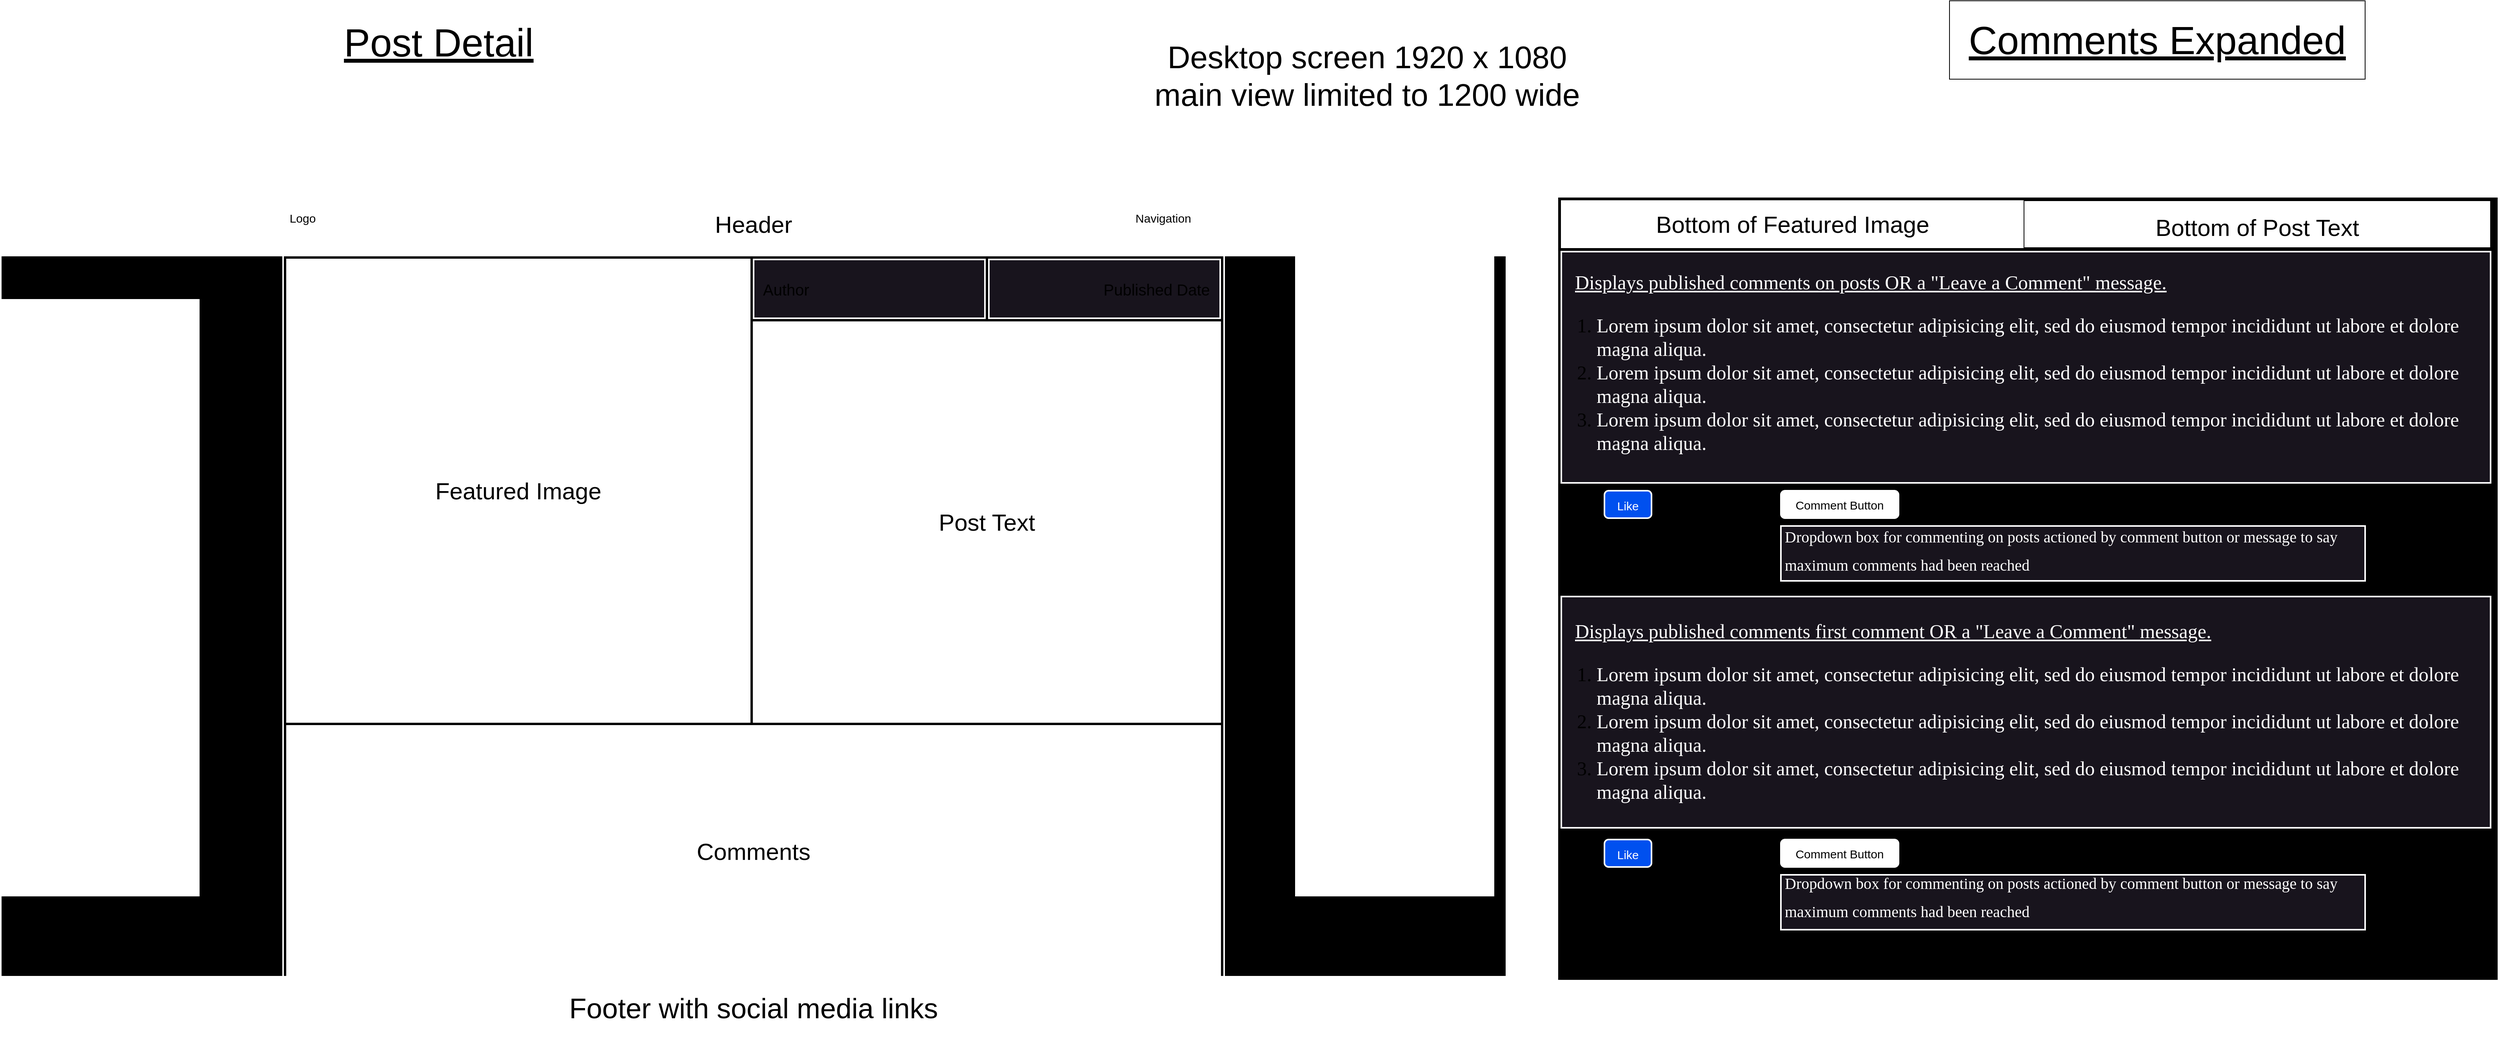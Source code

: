 <mxfile>
    <diagram id="476jkahuOBYTuhZ4lHAv" name="Page-1">
        <mxGraphModel dx="6448" dy="2815" grid="1" gridSize="5" guides="1" tooltips="1" connect="1" arrows="1" fold="1" page="1" pageScale="1" pageWidth="1169" pageHeight="827" math="0" shadow="0">
            <root>
                <mxCell id="0"/>
                <mxCell id="1" parent="0"/>
                <mxCell id="232" value="" style="rounded=0;whiteSpace=wrap;html=1;strokeColor=#FFFFFF;strokeWidth=2;fontSize=40;fillColor=#000000;movable=0;resizable=0;rotatable=0;deletable=0;editable=0;connectable=0;" parent="1" vertex="1">
                    <mxGeometry x="2060" y="-515" width="1200" height="1000" as="geometry"/>
                </mxCell>
                <mxCell id="3" value="" style="rounded=0;whiteSpace=wrap;html=1;movable=0;resizable=0;rotatable=0;deletable=0;editable=0;connectable=0;fillColor=#000000;strokeColor=#FFFFFF;strokeWidth=2;" parent="1" vertex="1">
                    <mxGeometry x="75" y="-520" width="1920" height="1080" as="geometry"/>
                </mxCell>
                <mxCell id="4" value="&lt;font style=&quot;font-size: 30px;&quot;&gt;Header&lt;/font&gt;" style="rounded=0;whiteSpace=wrap;html=1;strokeWidth=2;movable=0;resizable=0;rotatable=0;deletable=0;editable=0;connectable=0;strokeColor=#FFFFFF;" parent="1" vertex="1">
                    <mxGeometry x="75" y="-520" width="1920" height="80" as="geometry"/>
                </mxCell>
                <mxCell id="5" value="&lt;font style=&quot;font-size: 36px;&quot;&gt;Footer with social media links&lt;/font&gt;" style="rounded=0;whiteSpace=wrap;html=1;strokeWidth=2;align=center;verticalAlign=middle;labelPosition=center;verticalLabelPosition=middle;movable=0;resizable=0;rotatable=0;deletable=0;editable=0;connectable=0;strokeColor=#FFFFFF;" parent="1" vertex="1">
                    <mxGeometry x="75" y="480" width="1920" height="80" as="geometry"/>
                </mxCell>
                <mxCell id="6" value="&lt;span style=&quot;font-size: 50px;&quot;&gt;&lt;u&gt;Post Detail&lt;/u&gt;&lt;/span&gt;" style="text;html=1;align=center;verticalAlign=middle;resizable=0;points=[];autosize=1;strokeColor=#FFFFFF;fillColor=default;fontStyle=0;strokeWidth=2;movable=0;rotatable=0;deletable=0;editable=0;connectable=0;" parent="1" vertex="1">
                    <mxGeometry x="500" y="-750" width="265" height="75" as="geometry"/>
                </mxCell>
                <mxCell id="15" value="&lt;font style=&quot;font-size: 15px;&quot;&gt;Logo&lt;/font&gt;" style="whiteSpace=wrap;html=1;aspect=fixed;strokeColor=#FFFFFF;strokeWidth=2;fontSize=100;fillColor=default;verticalAlign=bottom;movable=0;resizable=0;rotatable=0;deletable=0;editable=0;connectable=0;" parent="1" vertex="1">
                    <mxGeometry x="435" y="-505" width="50" height="50" as="geometry"/>
                </mxCell>
                <mxCell id="17" value="&lt;font style=&quot;font-size: 15px;&quot;&gt;Navigation&lt;/font&gt;" style="rounded=0;whiteSpace=wrap;html=1;strokeColor=#FFFFFF;strokeWidth=2;fontSize=100;fillColor=default;gradientColor=none;horizontal=1;verticalAlign=bottom;movable=0;resizable=0;rotatable=0;deletable=0;editable=0;connectable=0;" parent="1" vertex="1">
                    <mxGeometry x="1480" y="-505" width="155" height="50" as="geometry"/>
                </mxCell>
                <mxCell id="18" value="&lt;span style=&quot;font-size: 40px;&quot;&gt;Desktop screen 1920 x 1080&lt;br&gt;&lt;div style=&quot;&quot;&gt;&lt;span style=&quot;background-color: initial;&quot;&gt;main view limited to 1200 wide&lt;/span&gt;&lt;/div&gt;&lt;/span&gt;" style="text;html=1;strokeColor=#FFFFFF;fillColor=default;align=center;verticalAlign=middle;whiteSpace=wrap;rounded=0;fontSize=30;strokeWidth=2;perimeterSpacing=0;movable=0;resizable=0;rotatable=0;deletable=0;editable=0;connectable=0;" parent="1" vertex="1">
                    <mxGeometry x="1440" y="-760" width="755" height="180" as="geometry"/>
                </mxCell>
                <mxCell id="128" value="" style="rounded=0;whiteSpace=wrap;html=1;strokeColor=#FFFFFF;strokeWidth=2;fontSize=30;movable=0;resizable=0;rotatable=0;deletable=0;editable=0;connectable=0;fillColor=#000000;" parent="1" vertex="1">
                    <mxGeometry x="435" y="-440" width="1200" height="920" as="geometry"/>
                </mxCell>
                <mxCell id="142" value="Featured Image" style="whiteSpace=wrap;html=1;aspect=fixed;strokeColor=#FFFFFF;strokeWidth=2;fontSize=30;movable=0;resizable=0;rotatable=0;deletable=0;editable=0;connectable=0;" parent="1" vertex="1">
                    <mxGeometry x="440" y="-435" width="590" height="590" as="geometry"/>
                </mxCell>
                <mxCell id="145" value="Post Text" style="rounded=0;whiteSpace=wrap;html=1;strokeColor=#FFFFFF;strokeWidth=2;fontSize=30;movable=0;resizable=0;rotatable=0;deletable=0;editable=0;connectable=0;" parent="1" vertex="1">
                    <mxGeometry x="1035" y="-355" width="595" height="510" as="geometry"/>
                </mxCell>
                <mxCell id="179" value="&lt;font style=&quot;font-size: 30px;&quot;&gt;Comments&lt;/font&gt;" style="rounded=0;whiteSpace=wrap;html=1;movable=0;resizable=0;rotatable=0;deletable=0;editable=0;connectable=0;strokeWidth=2;strokeColor=#FFFFFF;" parent="1" vertex="1">
                    <mxGeometry x="440" y="160" width="1190" height="320" as="geometry"/>
                </mxCell>
                <mxCell id="216" value="&lt;font style=&quot;font-size: 30px;&quot;&gt;Bottom of Featured Image&lt;/font&gt;" style="rounded=0;whiteSpace=wrap;html=1;strokeColor=#FFFFFF;strokeWidth=1;fontSize=15;verticalAlign=middle;movable=0;resizable=0;rotatable=0;deletable=0;editable=0;connectable=0;" parent="1" vertex="1">
                    <mxGeometry x="2065" y="-510" width="590" height="60" as="geometry"/>
                </mxCell>
                <mxCell id="217" value="&lt;span style=&quot;color: rgba(0, 0, 0, 0); font-family: monospace; font-size: 0px; text-align: start;&quot;&gt;Number of Likes&lt;/span&gt;" style="text;html=1;strokeColor=none;fillColor=none;align=center;verticalAlign=middle;whiteSpace=wrap;rounded=0;strokeWidth=2;fontSize=20;fontColor=#FFFFFF;movable=0;resizable=0;rotatable=0;deletable=0;editable=0;connectable=0;" parent="1" vertex="1">
                    <mxGeometry x="2700" y="500" width="60" height="30" as="geometry"/>
                </mxCell>
                <mxCell id="218" value="&lt;font style=&quot;font-size: 15px;&quot;&gt;Like&lt;/font&gt;" style="rounded=1;whiteSpace=wrap;html=1;strokeColor=#FFFFFF;strokeWidth=2;fontSize=30;fillColor=#0050ef;fontColor=#ffffff;verticalAlign=bottom;movable=0;resizable=0;rotatable=0;deletable=0;editable=0;connectable=0;" parent="1" vertex="1">
                    <mxGeometry x="2120" y="-140" width="60" height="35" as="geometry"/>
                </mxCell>
                <mxCell id="219" value="Comment Button" style="rounded=1;whiteSpace=wrap;html=1;strokeColor=#FFFFFF;strokeWidth=2;fontSize=15;movable=0;resizable=0;rotatable=0;deletable=0;editable=0;connectable=0;" parent="1" vertex="1">
                    <mxGeometry x="2345" y="-140" width="150" height="35" as="geometry"/>
                </mxCell>
                <mxCell id="220" value="Likes Count" style="text;html=1;strokeColor=none;fillColor=none;align=center;verticalAlign=middle;whiteSpace=wrap;rounded=0;strokeWidth=2;fontSize=15;movable=0;resizable=0;rotatable=0;deletable=0;editable=0;connectable=0;" parent="1" vertex="1">
                    <mxGeometry x="2235" y="-140" width="50" height="35" as="geometry"/>
                </mxCell>
                <mxCell id="227" value="&lt;font style=&quot;font-size: 50px;&quot;&gt;&lt;u&gt;Comments Expanded&lt;/u&gt;&lt;/font&gt;" style="text;html=1;strokeColor=default;fillColor=default;align=center;verticalAlign=middle;whiteSpace=wrap;rounded=0;fontSize=30;movable=0;resizable=0;rotatable=0;deletable=0;editable=0;connectable=0;" parent="1" vertex="1">
                    <mxGeometry x="2560" y="-765" width="530" height="100" as="geometry"/>
                </mxCell>
                <mxCell id="230" value="&lt;font style=&quot;font-size: 30px;&quot;&gt;Bottom of Post Text&lt;/font&gt;" style="rounded=0;whiteSpace=wrap;html=1;strokeColor=default;strokeWidth=1;fontSize=50;fillColor=default;horizontal=1;verticalAlign=bottom;movable=0;resizable=0;rotatable=0;deletable=0;editable=0;connectable=0;" parent="1" vertex="1">
                    <mxGeometry x="2655" y="-510" width="595" height="60" as="geometry"/>
                </mxCell>
                <mxCell id="233" value="&lt;div style=&quot;&quot;&gt;&lt;span style=&quot;font-weight: normal;&quot;&gt;&lt;font style=&quot;font-size: 20px;&quot;&gt;Dropdown box for commenting on posts actioned by comment button or message to say maximum comments had been reached&lt;/font&gt;&lt;/span&gt;&lt;/div&gt;" style="text;html=1;strokeColor=#FFFFFF;fillColor=#18141D;spacing=5;spacingTop=-20;whiteSpace=wrap;overflow=hidden;rounded=0;strokeWidth=2;fontSize=30;verticalAlign=bottom;fontColor=#FFFFFF;fontFamily=Comic Sans MS;movable=0;resizable=0;rotatable=0;deletable=0;editable=0;connectable=0;" parent="1" vertex="1">
                    <mxGeometry x="2345" y="-95" width="745" height="70" as="geometry"/>
                </mxCell>
                <mxCell id="245" value="&lt;font style=&quot;font-size: 15px;&quot;&gt;Like&lt;/font&gt;" style="rounded=1;whiteSpace=wrap;html=1;strokeColor=#FFFFFF;strokeWidth=2;fontSize=30;fillColor=#0050ef;fontColor=#ffffff;verticalAlign=bottom;movable=0;resizable=0;rotatable=0;deletable=0;editable=0;connectable=0;" parent="1" vertex="1">
                    <mxGeometry x="2120" y="305" width="60" height="35" as="geometry"/>
                </mxCell>
                <mxCell id="246" value="Likes Count" style="text;html=1;strokeColor=none;fillColor=none;align=center;verticalAlign=middle;whiteSpace=wrap;rounded=0;strokeWidth=2;fontSize=15;movable=0;resizable=0;rotatable=0;deletable=0;editable=0;connectable=0;" parent="1" vertex="1">
                    <mxGeometry x="2235" y="305" width="50" height="35" as="geometry"/>
                </mxCell>
                <mxCell id="247" value="Comment Button" style="rounded=1;whiteSpace=wrap;html=1;strokeColor=#FFFFFF;strokeWidth=2;fontSize=15;movable=0;resizable=0;rotatable=0;deletable=0;editable=0;connectable=0;" parent="1" vertex="1">
                    <mxGeometry x="2345" y="305" width="150" height="35" as="geometry"/>
                </mxCell>
                <mxCell id="251" value="&lt;div style=&quot;font-size: 25px;&quot;&gt;&lt;font color=&quot;#ffffff&quot; style=&quot;font-size: 25px;&quot;&gt;&amp;nbsp; &lt;u style=&quot;&quot;&gt;Displays published comments on posts OR a &quot;Leave a Comment&quot; message.&lt;/u&gt;&lt;/font&gt;&lt;/div&gt;&lt;p style=&quot;font-size: 25px;&quot;&gt;&lt;/p&gt;&lt;ol style=&quot;font-size: 25px;&quot;&gt;&lt;li style=&quot;&quot;&gt;&lt;font color=&quot;#ffffff&quot; style=&quot;font-size: 25px;&quot;&gt;Lorem ipsum dolor sit amet, consectetur adipisicing elit, sed do eiusmod tempor incididunt ut labore et dolore magna aliqua.&lt;/font&gt;&lt;/li&gt;&lt;li style=&quot;&quot;&gt;&lt;font style=&quot;font-size: 25px;&quot; color=&quot;#ffffff&quot;&gt;Lorem ipsum dolor sit amet, consectetur adipisicing elit, sed do eiusmod tempor incididunt ut labore et dolore magna aliqua.&lt;/font&gt;&lt;/li&gt;&lt;li style=&quot;&quot;&gt;&lt;font style=&quot;font-size: 25px;&quot; color=&quot;#ffffff&quot;&gt;Lorem ipsum dolor sit amet, consectetur adipisicing elit, sed do eiusmod tempor incididunt ut labore et dolore magna aliqua.&lt;/font&gt;&lt;/li&gt;&lt;/ol&gt;&lt;p&gt;&lt;/p&gt;" style="text;html=1;strokeColor=#FFFFFF;fillColor=#18141D;spacing=5;spacingTop=-20;whiteSpace=wrap;overflow=hidden;rounded=0;strokeWidth=2;fontSize=30;verticalAlign=bottom;fontFamily=Comic Sans MS;movable=0;resizable=0;rotatable=0;deletable=0;editable=0;connectable=0;" parent="1" vertex="1">
                    <mxGeometry x="2065" y="-445" width="1185" height="295" as="geometry"/>
                </mxCell>
                <mxCell id="259" value="&lt;div style=&quot;font-size: 25px;&quot;&gt;&lt;font color=&quot;#ffffff&quot; style=&quot;font-size: 25px;&quot;&gt;&amp;nbsp; &lt;u style=&quot;font-size: 25px;&quot;&gt;Displays published comments first comment OR a &quot;Leave a Comment&quot; message.&lt;/u&gt;&lt;/font&gt;&lt;/div&gt;&lt;p style=&quot;font-size: 25px;&quot;&gt;&lt;/p&gt;&lt;ol style=&quot;font-size: 25px;&quot;&gt;&lt;li style=&quot;font-size: 25px;&quot;&gt;&lt;font color=&quot;#ffffff&quot; style=&quot;font-size: 25px;&quot;&gt;Lorem ipsum dolor sit amet, consectetur adipisicing elit, sed do eiusmod tempor incididunt ut labore et dolore magna aliqua.&lt;/font&gt;&lt;/li&gt;&lt;li style=&quot;font-size: 25px;&quot;&gt;&lt;font style=&quot;font-size: 25px;&quot; color=&quot;#ffffff&quot;&gt;Lorem ipsum dolor sit amet, consectetur adipisicing elit, sed do eiusmod tempor incididunt ut labore et dolore magna aliqua.&lt;/font&gt;&lt;/li&gt;&lt;li style=&quot;font-size: 25px;&quot;&gt;&lt;font style=&quot;font-size: 25px;&quot; color=&quot;#ffffff&quot;&gt;Lorem ipsum dolor sit amet, consectetur adipisicing elit, sed do eiusmod tempor incididunt ut labore et dolore magna aliqua.&lt;/font&gt;&lt;/li&gt;&lt;/ol&gt;&lt;p style=&quot;font-size: 25px;&quot;&gt;&lt;/p&gt;" style="text;html=1;strokeColor=#FFFFFF;fillColor=#18141D;spacing=5;spacingTop=-20;whiteSpace=wrap;overflow=hidden;rounded=0;strokeWidth=2;fontSize=25;verticalAlign=bottom;fontFamily=Comic Sans MS;movable=0;resizable=0;rotatable=0;deletable=0;editable=0;connectable=0;" parent="1" vertex="1">
                    <mxGeometry x="2065" y="-5" width="1185" height="295" as="geometry"/>
                </mxCell>
                <mxCell id="268" value="&lt;div style=&quot;&quot;&gt;&lt;span style=&quot;font-size: 20px;&quot;&gt;Dropdown box for commenting on posts actioned by comment button or message to say maximum comments had been reached&lt;/span&gt;&lt;br&gt;&lt;/div&gt;" style="text;html=1;strokeColor=#FFFFFF;fillColor=#18141D;spacing=5;spacingTop=-20;whiteSpace=wrap;overflow=hidden;rounded=0;strokeWidth=2;fontSize=30;verticalAlign=middle;fontColor=#FFFFFF;fontFamily=Comic Sans MS;movable=0;resizable=0;rotatable=0;deletable=0;editable=0;connectable=0;" parent="1" vertex="1">
                    <mxGeometry x="2345" y="350" width="745" height="70" as="geometry"/>
                </mxCell>
                <mxCell id="274" value="&amp;nbsp; Author" style="rounded=0;whiteSpace=wrap;html=1;strokeWidth=2;fontSize=20;fillColor=#18141D;strokeColor=#FFFFFF;align=left;movable=0;resizable=0;rotatable=0;deletable=0;editable=0;connectable=0;" parent="1" vertex="1">
                    <mxGeometry x="1035" y="-435" width="295" height="75" as="geometry"/>
                </mxCell>
                <mxCell id="275" value="&lt;div style=&quot;&quot;&gt;&lt;span style=&quot;background-color: initial;&quot;&gt;Published Date&amp;nbsp;&amp;nbsp;&lt;/span&gt;&lt;/div&gt;" style="rounded=0;whiteSpace=wrap;html=1;strokeWidth=2;fontSize=20;fillColor=#18141D;strokeColor=#FFFFFF;align=right;movable=0;resizable=0;rotatable=0;deletable=0;editable=0;connectable=0;" parent="1" vertex="1">
                    <mxGeometry x="1335" y="-435" width="295" height="75" as="geometry"/>
                </mxCell>
            </root>
        </mxGraphModel>
    </diagram>
</mxfile>